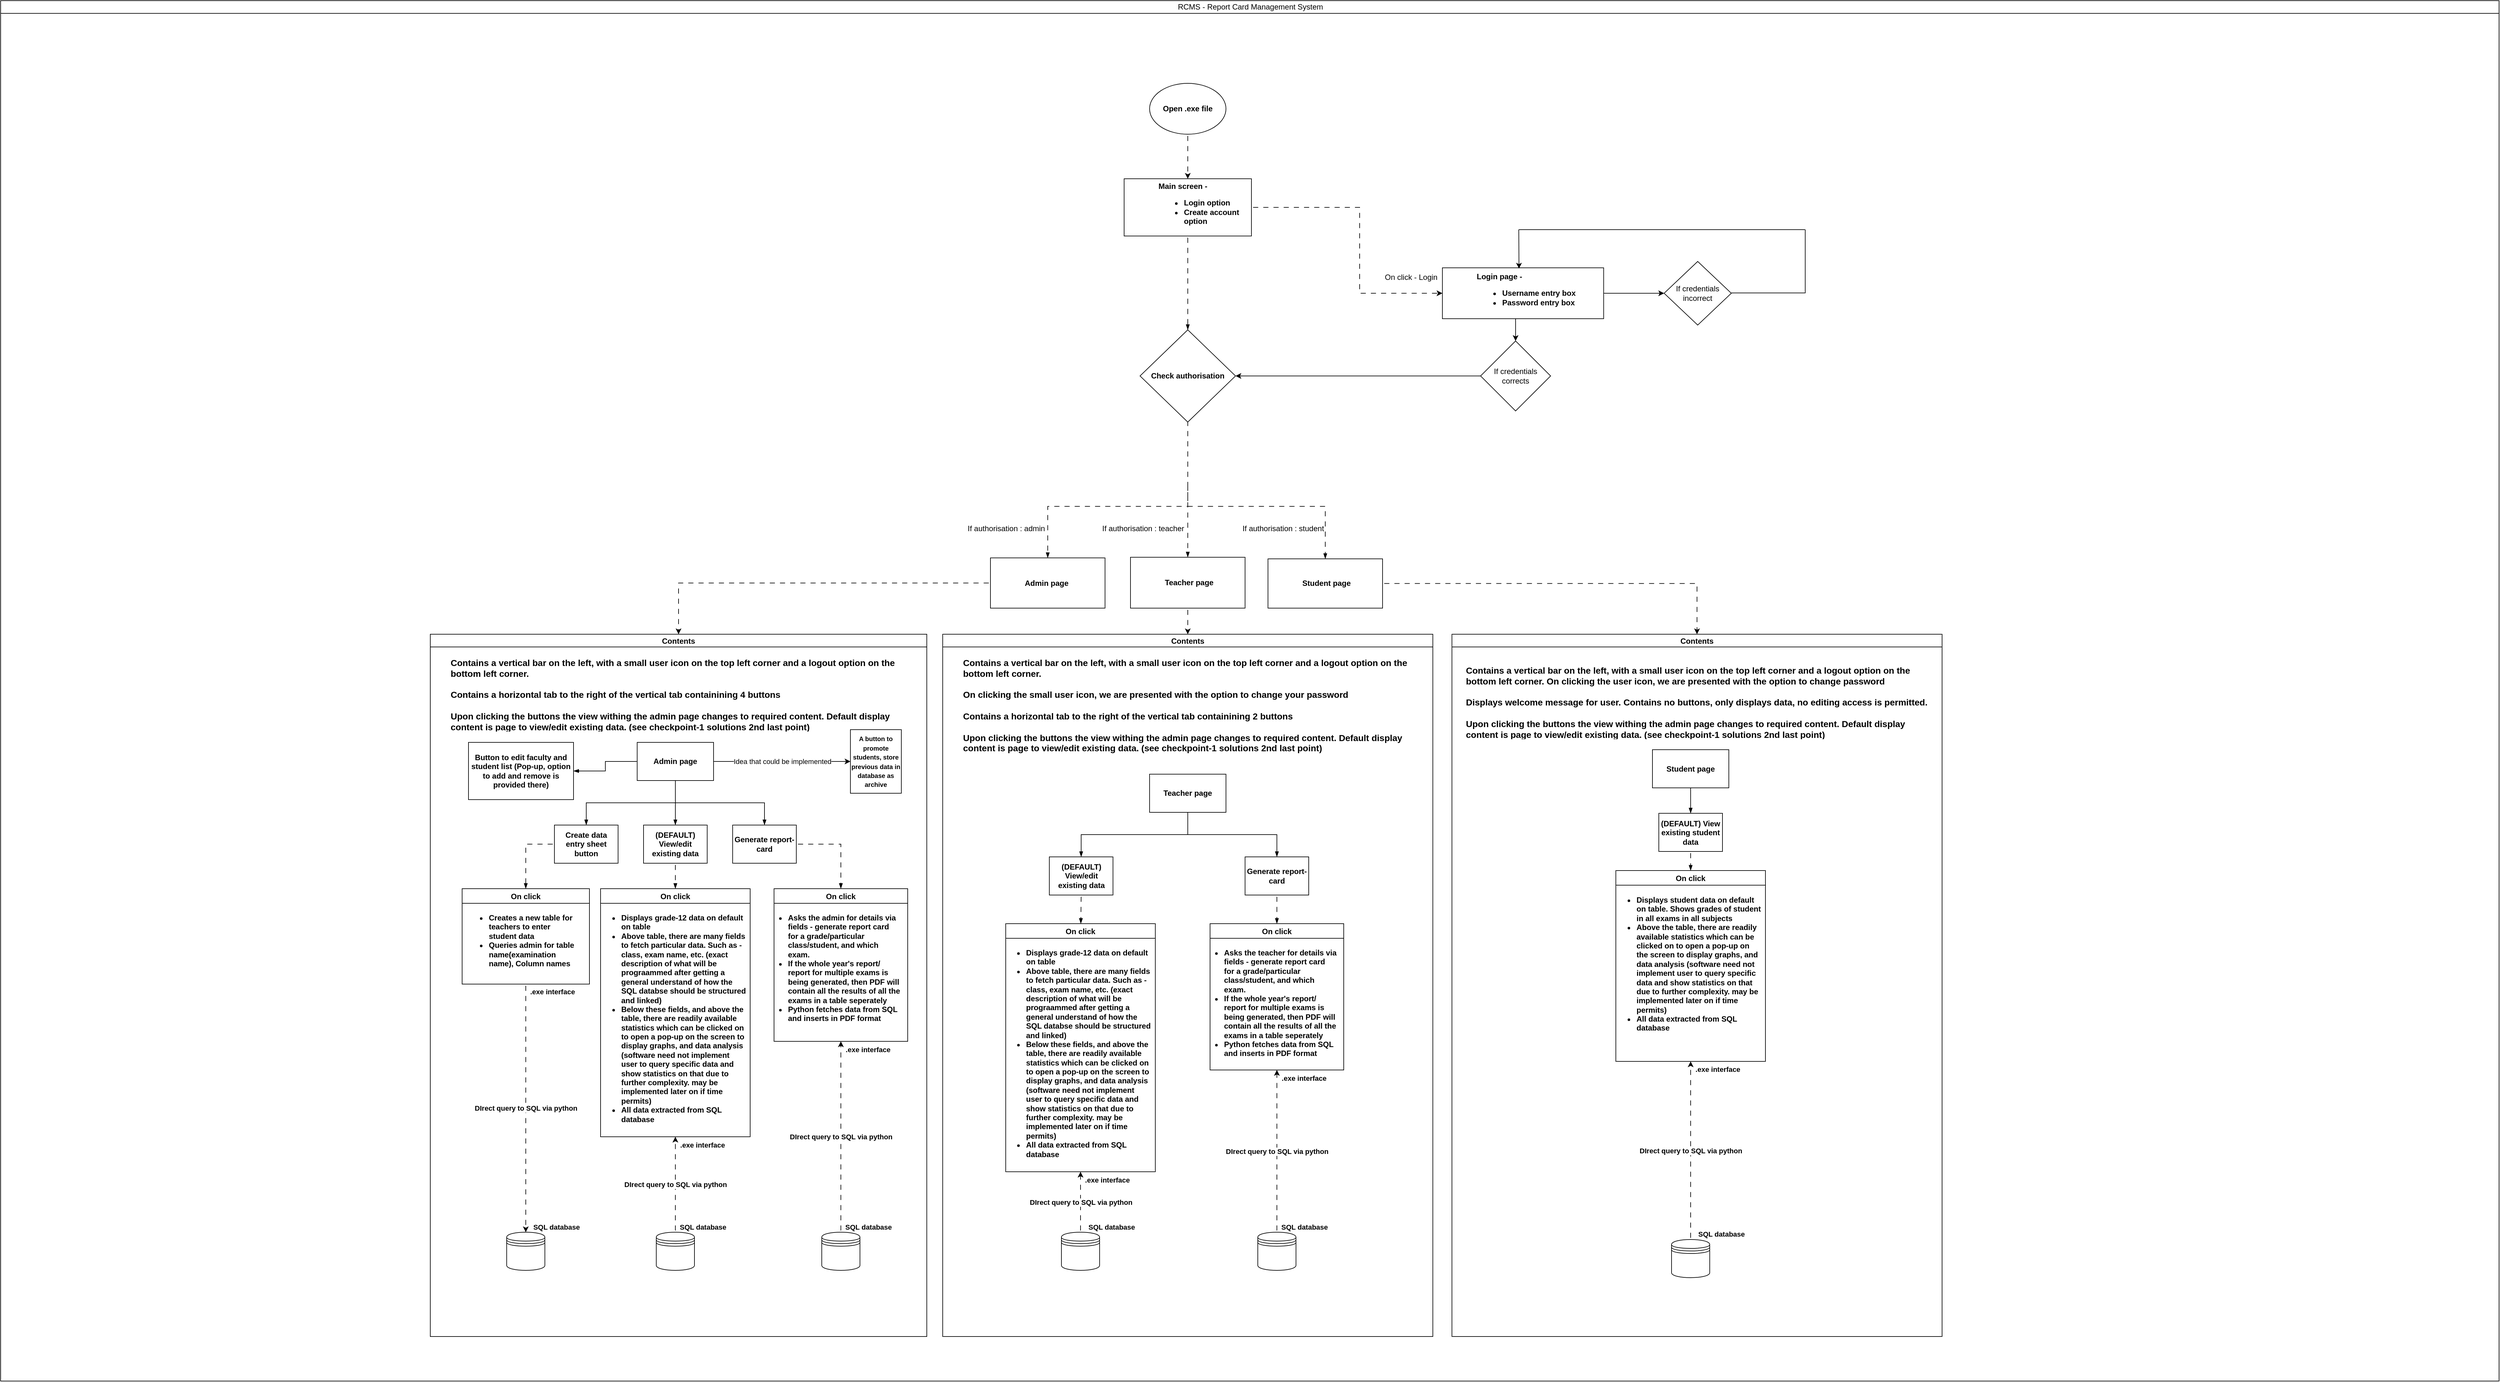<mxfile version="24.6.4" type="google">
  <diagram id="prtHgNgQTEPvFCAcTncT" name="Page-1">
    <mxGraphModel grid="1" page="1" gridSize="10" guides="1" tooltips="1" connect="1" arrows="1" fold="1" pageScale="1" pageWidth="827" pageHeight="1169" math="0" shadow="0">
      <root>
        <mxCell id="0" />
        <mxCell id="1" parent="0" />
        <mxCell id="dNxyNK7c78bLwvsdeMH5-11" value="RCMS - Report Card Management System" style="swimlane;html=1;startSize=20;horizontal=1;containerType=tree;glass=0;labelPosition=center;verticalLabelPosition=middle;align=center;verticalAlign=middle;fontStyle=0" vertex="1" parent="1">
          <mxGeometry x="-610" y="200" width="3925" height="2170" as="geometry" />
        </mxCell>
        <UserObject label="Main screen -&lt;div&gt;&lt;ul&gt;&lt;li&gt;Login option&lt;/li&gt;&lt;li&gt;Create account option&lt;/li&gt;&lt;/ul&gt;&lt;/div&gt;" name="Tessa Miller" position="CFO" location="Office 1" email="me@example.com" placeholders="1" link="https://www.draw.io" id="dNxyNK7c78bLwvsdeMH5-12">
          <mxCell style="label;image=https://cdn3.iconfinder.com/data/icons/user-avatars-1/512/users-3-128.png;whiteSpace=wrap;html=1;rounded=0;glass=0;treeMoving=1;treeFolding=1;" vertex="1" parent="dNxyNK7c78bLwvsdeMH5-11">
            <mxGeometry x="1765" y="280" width="200" height="90" as="geometry" />
          </mxCell>
        </UserObject>
        <mxCell id="LK-3olkhjE-_BAWvpnTp-87" style="edgeStyle=orthogonalEdgeStyle;rounded=0;orthogonalLoop=1;jettySize=auto;html=1;exitX=0;exitY=0.5;exitDx=0;exitDy=0;entryX=0.5;entryY=0;entryDx=0;entryDy=0;flowAnimation=1;" edge="1" parent="dNxyNK7c78bLwvsdeMH5-11" source="dNxyNK7c78bLwvsdeMH5-14" target="LK-3olkhjE-_BAWvpnTp-79">
          <mxGeometry relative="1" as="geometry" />
        </mxCell>
        <UserObject label="Admin page" name="Edward Morrison" position="Brand Manager" location="Office 2" email="me@example.com" placeholders="1" link="https://www.draw.io" id="dNxyNK7c78bLwvsdeMH5-14">
          <mxCell style="label;image=https://cdn3.iconfinder.com/data/icons/user-avatars-1/512/users-10-3-128.png;whiteSpace=wrap;html=1;rounded=0;glass=0;treeFolding=1;treeMoving=1;" vertex="1" parent="dNxyNK7c78bLwvsdeMH5-11">
            <mxGeometry x="1555" y="876" width="180" height="79" as="geometry" />
          </mxCell>
        </UserObject>
        <mxCell id="ifSm3c1guZ6E2kyASek3-42" style="edgeStyle=orthogonalEdgeStyle;rounded=0;orthogonalLoop=1;jettySize=auto;html=1;exitX=0.5;exitY=1;exitDx=0;exitDy=0;entryX=0.5;entryY=0;entryDx=0;entryDy=0;flowAnimation=1;" edge="1" parent="dNxyNK7c78bLwvsdeMH5-11" source="dNxyNK7c78bLwvsdeMH5-16" target="ifSm3c1guZ6E2kyASek3-1">
          <mxGeometry relative="1" as="geometry" />
        </mxCell>
        <UserObject label="Teacher page" name="Evan Valet" position="HR Director" location="Office 4" email="me@example.com" placeholders="1" link="https://www.draw.io" id="dNxyNK7c78bLwvsdeMH5-16">
          <mxCell style="label;image=https://cdn3.iconfinder.com/data/icons/user-avatars-1/512/users-9-2-128.png;whiteSpace=wrap;html=1;rounded=0;glass=0;treeFolding=1;treeMoving=1;" vertex="1" parent="dNxyNK7c78bLwvsdeMH5-11">
            <mxGeometry x="1775" y="875" width="180" height="80" as="geometry" />
          </mxCell>
        </UserObject>
        <mxCell id="LK-3olkhjE-_BAWvpnTp-12" value="" style="edgeStyle=orthogonalEdgeStyle;rounded=0;orthogonalLoop=1;jettySize=auto;html=1;flowAnimation=1;" edge="1" parent="dNxyNK7c78bLwvsdeMH5-11" source="dNxyNK7c78bLwvsdeMH5-12" target="LK-3olkhjE-_BAWvpnTp-13">
          <mxGeometry relative="1" as="geometry">
            <Array as="points">
              <mxPoint x="2135" y="325" />
              <mxPoint x="2135" y="460" />
            </Array>
          </mxGeometry>
        </mxCell>
        <mxCell id="LK-3olkhjE-_BAWvpnTp-31" style="edgeStyle=orthogonalEdgeStyle;rounded=0;orthogonalLoop=1;jettySize=auto;html=1;flowAnimation=1;" edge="1" parent="dNxyNK7c78bLwvsdeMH5-11" source="LK-3olkhjE-_BAWvpnTp-28" target="dNxyNK7c78bLwvsdeMH5-12">
          <mxGeometry relative="1" as="geometry" />
        </mxCell>
        <mxCell id="LK-3olkhjE-_BAWvpnTp-28" value="Open .exe file" style="ellipse;whiteSpace=wrap;html=1;fontStyle=1" vertex="1" parent="dNxyNK7c78bLwvsdeMH5-11">
          <mxGeometry x="1805" y="130" width="120" height="80" as="geometry" />
        </mxCell>
        <mxCell id="LK-3olkhjE-_BAWvpnTp-36" value="On click - Login" style="text;strokeColor=none;align=center;fillColor=none;html=1;verticalAlign=middle;whiteSpace=wrap;rounded=0;" vertex="1" parent="dNxyNK7c78bLwvsdeMH5-11">
          <mxGeometry x="2171" y="420" width="90" height="30" as="geometry" />
        </mxCell>
        <mxCell id="LK-3olkhjE-_BAWvpnTp-51" value="" style="group" vertex="1" connectable="0" parent="dNxyNK7c78bLwvsdeMH5-11">
          <mxGeometry x="1515" y="795" width="240" height="50" as="geometry" />
        </mxCell>
        <mxCell id="dNxyNK7c78bLwvsdeMH5-13" value="" style="endArrow=blockThin;endFill=1;fontSize=11;edgeStyle=elbowEdgeStyle;elbow=vertical;rounded=0;flowAnimation=1;" edge="1" parent="LK-3olkhjE-_BAWvpnTp-51" source="dNxyNK7c78bLwvsdeMH5-12" target="dNxyNK7c78bLwvsdeMH5-14">
          <mxGeometry relative="1" as="geometry">
            <Array as="points">
              <mxPoint x="240" />
            </Array>
          </mxGeometry>
        </mxCell>
        <mxCell id="LK-3olkhjE-_BAWvpnTp-38" value="If authorisation : admin" style="text;strokeColor=none;align=center;fillColor=none;html=1;verticalAlign=middle;whiteSpace=wrap;rounded=0;" vertex="1" parent="LK-3olkhjE-_BAWvpnTp-51">
          <mxGeometry y="20" width="130" height="30" as="geometry" />
        </mxCell>
        <mxCell id="LK-3olkhjE-_BAWvpnTp-52" value="" style="group" vertex="1" connectable="0" parent="dNxyNK7c78bLwvsdeMH5-11">
          <mxGeometry x="1725" y="815" width="140" height="30" as="geometry" />
        </mxCell>
        <mxCell id="dNxyNK7c78bLwvsdeMH5-15" value="" style="endArrow=blockThin;endFill=1;fontSize=11;edgeStyle=elbowEdgeStyle;elbow=vertical;rounded=0;flowAnimation=1;" edge="1" parent="LK-3olkhjE-_BAWvpnTp-52" source="dNxyNK7c78bLwvsdeMH5-12" target="dNxyNK7c78bLwvsdeMH5-16">
          <mxGeometry relative="1" as="geometry" />
        </mxCell>
        <mxCell id="LK-3olkhjE-_BAWvpnTp-39" value="If authorisation : teacher" style="text;strokeColor=none;align=center;fillColor=none;html=1;verticalAlign=middle;whiteSpace=wrap;rounded=0;" vertex="1" parent="LK-3olkhjE-_BAWvpnTp-52">
          <mxGeometry width="140" height="30" as="geometry" />
        </mxCell>
        <mxCell id="LK-3olkhjE-_BAWvpnTp-53" value="" style="group" vertex="1" connectable="0" parent="dNxyNK7c78bLwvsdeMH5-11">
          <mxGeometry x="1945" y="795" width="140" height="50" as="geometry" />
        </mxCell>
        <mxCell id="LK-3olkhjE-_BAWvpnTp-40" value="If authorisation : student" style="text;strokeColor=none;align=center;fillColor=none;html=1;verticalAlign=middle;whiteSpace=wrap;rounded=0;" vertex="1" parent="LK-3olkhjE-_BAWvpnTp-53">
          <mxGeometry y="20" width="140" height="30" as="geometry" />
        </mxCell>
        <mxCell id="LK-3olkhjE-_BAWvpnTp-79" value="Contents" style="swimlane;startSize=20;horizontal=1;containerType=tree;newEdgeStyle={&quot;edgeStyle&quot;:&quot;elbowEdgeStyle&quot;,&quot;startArrow&quot;:&quot;none&quot;,&quot;endArrow&quot;:&quot;none&quot;};fontStyle=1" vertex="1" parent="dNxyNK7c78bLwvsdeMH5-11">
          <mxGeometry x="675" y="996" width="780" height="1104" as="geometry">
            <mxRectangle x="1210" y="540" width="90" height="30" as="alternateBounds" />
          </mxGeometry>
        </mxCell>
        <mxCell id="LK-3olkhjE-_BAWvpnTp-80" value="" style="edgeStyle=elbowEdgeStyle;elbow=vertical;sourcePerimeterSpacing=0;targetPerimeterSpacing=0;startArrow=none;endArrow=blockThin;rounded=0;curved=0;endFill=1;" edge="1" parent="LK-3olkhjE-_BAWvpnTp-79" source="LK-3olkhjE-_BAWvpnTp-82" target="LK-3olkhjE-_BAWvpnTp-83">
          <mxGeometry relative="1" as="geometry" />
        </mxCell>
        <mxCell id="LK-3olkhjE-_BAWvpnTp-81" value="" style="edgeStyle=elbowEdgeStyle;elbow=vertical;sourcePerimeterSpacing=0;targetPerimeterSpacing=0;startArrow=none;endArrow=blockThin;rounded=0;curved=0;endFill=1;" edge="1" parent="LK-3olkhjE-_BAWvpnTp-79" source="LK-3olkhjE-_BAWvpnTp-82" target="LK-3olkhjE-_BAWvpnTp-84">
          <mxGeometry relative="1" as="geometry" />
        </mxCell>
        <mxCell id="6CY06TaJOLT5Ic3iqMJ1-6" style="edgeStyle=elbowEdgeStyle;rounded=0;orthogonalLoop=1;jettySize=auto;html=1;startArrow=none;endArrow=blockThin;exitX=0;exitY=0.5;exitDx=0;exitDy=0;entryX=1;entryY=0.5;entryDx=0;entryDy=0;endFill=1;" edge="1" parent="LK-3olkhjE-_BAWvpnTp-79" source="LK-3olkhjE-_BAWvpnTp-82" target="6CY06TaJOLT5Ic3iqMJ1-5">
          <mxGeometry relative="1" as="geometry" />
        </mxCell>
        <UserObject label="Admin page" treeRoot="1" id="LK-3olkhjE-_BAWvpnTp-82">
          <mxCell style="whiteSpace=wrap;html=1;align=center;treeFolding=1;treeMoving=1;newEdgeStyle={&quot;edgeStyle&quot;:&quot;elbowEdgeStyle&quot;,&quot;startArrow&quot;:&quot;none&quot;,&quot;endArrow&quot;:&quot;none&quot;};fontStyle=1" vertex="1" parent="LK-3olkhjE-_BAWvpnTp-79">
            <mxGeometry x="325" y="170" width="120" height="60" as="geometry" />
          </mxCell>
        </UserObject>
        <mxCell id="LK-3olkhjE-_BAWvpnTp-100" style="edgeStyle=elbowEdgeStyle;rounded=0;orthogonalLoop=1;jettySize=auto;html=1;startArrow=none;endArrow=blockThin;exitX=0;exitY=0.5;exitDx=0;exitDy=0;endFill=1;entryX=0.5;entryY=0;entryDx=0;entryDy=0;flowAnimation=1;" edge="1" parent="LK-3olkhjE-_BAWvpnTp-79" source="LK-3olkhjE-_BAWvpnTp-83" target="LK-3olkhjE-_BAWvpnTp-99">
          <mxGeometry relative="1" as="geometry">
            <Array as="points">
              <mxPoint x="150" y="380" />
            </Array>
          </mxGeometry>
        </mxCell>
        <mxCell id="LK-3olkhjE-_BAWvpnTp-83" value="Create data entry sheet button" style="whiteSpace=wrap;html=1;align=center;verticalAlign=middle;treeFolding=1;treeMoving=1;newEdgeStyle={&quot;edgeStyle&quot;:&quot;elbowEdgeStyle&quot;,&quot;startArrow&quot;:&quot;none&quot;,&quot;endArrow&quot;:&quot;none&quot;};fontStyle=1" vertex="1" parent="LK-3olkhjE-_BAWvpnTp-79">
          <mxGeometry x="195" y="300" width="100" height="60" as="geometry" />
        </mxCell>
        <mxCell id="LK-3olkhjE-_BAWvpnTp-141" style="edgeStyle=elbowEdgeStyle;rounded=0;orthogonalLoop=1;jettySize=auto;html=1;startArrow=none;endArrow=blockThin;exitX=0.5;exitY=1;exitDx=0;exitDy=0;endFill=1;entryX=0.5;entryY=0;entryDx=0;entryDy=0;flowAnimation=1;" edge="1" parent="LK-3olkhjE-_BAWvpnTp-79" source="LK-3olkhjE-_BAWvpnTp-84" target="LK-3olkhjE-_BAWvpnTp-117">
          <mxGeometry relative="1" as="geometry">
            <mxPoint x="370" y="420" as="targetPoint" />
          </mxGeometry>
        </mxCell>
        <mxCell id="LK-3olkhjE-_BAWvpnTp-84" value="(DEFAULT) View/edit existing data" style="whiteSpace=wrap;html=1;align=center;verticalAlign=middle;treeFolding=1;treeMoving=1;newEdgeStyle={&quot;edgeStyle&quot;:&quot;elbowEdgeStyle&quot;,&quot;startArrow&quot;:&quot;none&quot;,&quot;endArrow&quot;:&quot;none&quot;};fontStyle=1" vertex="1" parent="LK-3olkhjE-_BAWvpnTp-79">
          <mxGeometry x="335" y="300" width="100" height="60" as="geometry" />
        </mxCell>
        <mxCell id="LK-3olkhjE-_BAWvpnTp-88" value="&lt;b style=&quot;font-size: 14px;&quot;&gt;&lt;font style=&quot;font-size: 14px;&quot;&gt;Contains a vertical bar on the left, with a small user icon on the top left corner and a logout option on the bottom left corner.&amp;nbsp;&lt;/font&gt;&lt;/b&gt;&lt;div style=&quot;font-size: 14px;&quot;&gt;&lt;b&gt;&lt;font style=&quot;font-size: 14px;&quot;&gt;&lt;br&gt;&lt;/font&gt;&lt;/b&gt;&lt;/div&gt;&lt;div style=&quot;font-size: 14px;&quot;&gt;&lt;b&gt;&lt;font style=&quot;font-size: 14px;&quot;&gt;Contains a horizontal tab to the right of the vertical tab containining 4 buttons&lt;/font&gt;&lt;/b&gt;&lt;/div&gt;&lt;div style=&quot;font-size: 14px;&quot;&gt;&lt;b&gt;&lt;font style=&quot;font-size: 14px;&quot;&gt;&lt;br&gt;&lt;/font&gt;&lt;/b&gt;&lt;/div&gt;&lt;div style=&quot;font-size: 14px;&quot;&gt;&lt;b style=&quot;&quot;&gt;&lt;font style=&quot;font-size: 14px;&quot;&gt;Upon clicking the buttons the view withing the admin page changes to required content. Default display content is page to view/edit existing data. (see checkpoint-1 solutions 2nd last point)&lt;/font&gt;&lt;/b&gt;&lt;/div&gt;" style="text;html=1;whiteSpace=wrap;overflow=hidden;rounded=0;" vertex="1" parent="LK-3olkhjE-_BAWvpnTp-79">
          <mxGeometry x="30" y="30" width="730" height="120" as="geometry" />
        </mxCell>
        <mxCell id="aZOwVDqmpjV2yp-XFxYM-1" style="edgeStyle=elbowEdgeStyle;rounded=0;orthogonalLoop=1;jettySize=auto;html=1;startArrow=none;endArrow=blockThin;exitX=1;exitY=0.5;exitDx=0;exitDy=0;entryX=0.5;entryY=0;entryDx=0;entryDy=0;endFill=1;flowAnimation=1;" edge="1" parent="LK-3olkhjE-_BAWvpnTp-79" source="LK-3olkhjE-_BAWvpnTp-91" target="LK-3olkhjE-_BAWvpnTp-125">
          <mxGeometry relative="1" as="geometry">
            <Array as="points">
              <mxPoint x="645" y="370" />
            </Array>
          </mxGeometry>
        </mxCell>
        <mxCell id="LK-3olkhjE-_BAWvpnTp-91" value="Generate report-card" style="whiteSpace=wrap;html=1;align=center;verticalAlign=middle;treeFolding=1;treeMoving=1;newEdgeStyle={&quot;edgeStyle&quot;:&quot;elbowEdgeStyle&quot;,&quot;startArrow&quot;:&quot;none&quot;,&quot;endArrow&quot;:&quot;none&quot;};fontStyle=1" vertex="1" parent="LK-3olkhjE-_BAWvpnTp-79">
          <mxGeometry x="475" y="300" width="100" height="60" as="geometry" />
        </mxCell>
        <mxCell id="LK-3olkhjE-_BAWvpnTp-93" style="edgeStyle=elbowEdgeStyle;rounded=0;orthogonalLoop=1;jettySize=auto;html=1;startArrow=none;endArrow=none;exitX=0.5;exitY=1;exitDx=0;exitDy=0;" edge="1" parent="LK-3olkhjE-_BAWvpnTp-79" source="LK-3olkhjE-_BAWvpnTp-82" target="LK-3olkhjE-_BAWvpnTp-82">
          <mxGeometry relative="1" as="geometry" />
        </mxCell>
        <mxCell id="LK-3olkhjE-_BAWvpnTp-96" value="" style="edgeStyle=elbowEdgeStyle;elbow=vertical;sourcePerimeterSpacing=0;targetPerimeterSpacing=0;startArrow=none;endArrow=blockThin;rounded=0;curved=0;exitX=0.5;exitY=1;exitDx=0;exitDy=0;entryX=0.5;entryY=0;entryDx=0;entryDy=0;endFill=1;" edge="1" parent="LK-3olkhjE-_BAWvpnTp-79" source="LK-3olkhjE-_BAWvpnTp-82" target="LK-3olkhjE-_BAWvpnTp-91">
          <mxGeometry relative="1" as="geometry">
            <mxPoint x="635" y="230" as="sourcePoint" />
            <mxPoint x="495" y="300" as="targetPoint" />
          </mxGeometry>
        </mxCell>
        <mxCell id="LK-3olkhjE-_BAWvpnTp-99" value="On click" style="swimlane;" vertex="1" parent="LK-3olkhjE-_BAWvpnTp-79">
          <mxGeometry x="50" y="400" width="200" height="150" as="geometry">
            <mxRectangle x="105" y="400" width="80" height="30" as="alternateBounds" />
          </mxGeometry>
        </mxCell>
        <mxCell id="LK-3olkhjE-_BAWvpnTp-102" value="&lt;div&gt;&lt;ul&gt;&lt;li&gt;&lt;b&gt;Creates a new table for teachers to enter student data&lt;/b&gt;&lt;/li&gt;&lt;li&gt;&lt;b&gt;Queries admin for table name(examination name), Column names&lt;/b&gt;&lt;/li&gt;&lt;/ul&gt;&lt;/div&gt;" style="text;html=1;whiteSpace=wrap;overflow=hidden;rounded=0;" vertex="1" parent="LK-3olkhjE-_BAWvpnTp-99">
          <mxGeometry y="20" width="180" height="120" as="geometry" />
        </mxCell>
        <mxCell id="LK-3olkhjE-_BAWvpnTp-103" value="" style="endArrow=classic;html=1;rounded=0;exitX=0.5;exitY=1;exitDx=0;exitDy=0;entryX=0.5;entryY=0;entryDx=0;entryDy=0;flowAnimation=1;" edge="1" parent="LK-3olkhjE-_BAWvpnTp-79" source="LK-3olkhjE-_BAWvpnTp-99" target="LK-3olkhjE-_BAWvpnTp-107">
          <mxGeometry relative="1" as="geometry">
            <mxPoint x="135" y="620" as="sourcePoint" />
            <mxPoint x="150" y="640" as="targetPoint" />
          </mxGeometry>
        </mxCell>
        <mxCell id="LK-3olkhjE-_BAWvpnTp-104" value="DIrect query to SQL via python" style="edgeLabel;resizable=0;html=1;;align=center;verticalAlign=middle;fontStyle=1" connectable="0" vertex="1" parent="LK-3olkhjE-_BAWvpnTp-103">
          <mxGeometry relative="1" as="geometry" />
        </mxCell>
        <mxCell id="LK-3olkhjE-_BAWvpnTp-105" value=".exe interface" style="edgeLabel;resizable=0;html=1;;align=left;verticalAlign=bottom;fontStyle=1" connectable="0" vertex="1" parent="LK-3olkhjE-_BAWvpnTp-103">
          <mxGeometry x="-1" relative="1" as="geometry">
            <mxPoint x="5" y="20" as="offset" />
          </mxGeometry>
        </mxCell>
        <mxCell id="LK-3olkhjE-_BAWvpnTp-106" value="SQL database" style="edgeLabel;resizable=0;html=1;;align=right;verticalAlign=bottom;fontStyle=1" connectable="0" vertex="1" parent="LK-3olkhjE-_BAWvpnTp-103">
          <mxGeometry x="1" relative="1" as="geometry">
            <mxPoint x="85" as="offset" />
          </mxGeometry>
        </mxCell>
        <mxCell id="LK-3olkhjE-_BAWvpnTp-107" value="" style="shape=datastore;whiteSpace=wrap;html=1;" vertex="1" parent="LK-3olkhjE-_BAWvpnTp-79">
          <mxGeometry x="120" y="940" width="60" height="60" as="geometry" />
        </mxCell>
        <mxCell id="LK-3olkhjE-_BAWvpnTp-117" value="On click" style="swimlane;" vertex="1" parent="LK-3olkhjE-_BAWvpnTp-79">
          <mxGeometry x="267.5" y="400" width="235" height="390" as="geometry">
            <mxRectangle x="105" y="400" width="80" height="30" as="alternateBounds" />
          </mxGeometry>
        </mxCell>
        <mxCell id="LK-3olkhjE-_BAWvpnTp-118" value="&lt;ul&gt;&lt;li&gt;Displays grade-12 data on default on table&lt;/li&gt;&lt;li&gt;Above table, there are many fields to fetch particular data. Such as - class, exam name, etc. (exact description of what will be prograammed after getting a general understand of how the SQL databse should be structured and linked)&lt;/li&gt;&lt;li&gt;Below these fields, and above the table, there are readily available statistics which can be clicked on to open a pop-up on the screen to display graphs, and data analysis&amp;nbsp;&lt;br&gt;(software need not implement user to query specific data and show statistics on that due to further complexity. may be implemented later on if time permits)&lt;/li&gt;&lt;li&gt;All data extracted from SQL database&lt;/li&gt;&lt;/ul&gt;" style="text;html=1;whiteSpace=wrap;overflow=hidden;rounded=0;fontStyle=1" vertex="1" parent="LK-3olkhjE-_BAWvpnTp-117">
          <mxGeometry x="-10" y="20" width="240" height="360" as="geometry" />
        </mxCell>
        <mxCell id="LK-3olkhjE-_BAWvpnTp-125" value="On click" style="swimlane;" vertex="1" parent="LK-3olkhjE-_BAWvpnTp-79">
          <mxGeometry x="540" y="400" width="210" height="240" as="geometry">
            <mxRectangle x="105" y="400" width="80" height="30" as="alternateBounds" />
          </mxGeometry>
        </mxCell>
        <mxCell id="LK-3olkhjE-_BAWvpnTp-126" value="&lt;ul&gt;&lt;li&gt;&lt;b&gt;Asks the admin for details via fields - generate report card for a grade/particular class/student, and which exam.&amp;nbsp;&lt;/b&gt;&lt;/li&gt;&lt;li&gt;&lt;b&gt;If the whole year&#39;s report/ report for multiple exams is being generated, then PDF will contain all the results of all the exams in a table seperately&lt;/b&gt;&lt;/li&gt;&lt;li&gt;&lt;b&gt;Python fetches data from SQL and inserts in PDF format&lt;/b&gt;&lt;/li&gt;&lt;/ul&gt;" style="text;html=1;whiteSpace=wrap;overflow=hidden;rounded=0;" vertex="1" parent="LK-3olkhjE-_BAWvpnTp-125">
          <mxGeometry x="-20" y="20" width="220" height="250" as="geometry" />
        </mxCell>
        <mxCell id="LK-3olkhjE-_BAWvpnTp-119" value="" style="endArrow=classic;html=1;rounded=0;entryX=0.5;entryY=1;entryDx=0;entryDy=0;flowAnimation=1;" edge="1" parent="LK-3olkhjE-_BAWvpnTp-79" source="LK-3olkhjE-_BAWvpnTp-123" target="LK-3olkhjE-_BAWvpnTp-117">
          <mxGeometry relative="1" as="geometry">
            <mxPoint x="395" y="1010" as="sourcePoint" />
            <mxPoint x="440" y="850" as="targetPoint" />
          </mxGeometry>
        </mxCell>
        <mxCell id="LK-3olkhjE-_BAWvpnTp-120" value="DIrect query to SQL via python" style="edgeLabel;resizable=0;html=1;;align=center;verticalAlign=middle;fontStyle=1" connectable="0" vertex="1" parent="LK-3olkhjE-_BAWvpnTp-119">
          <mxGeometry relative="1" as="geometry" />
        </mxCell>
        <mxCell id="LK-3olkhjE-_BAWvpnTp-121" value="SQL database" style="edgeLabel;resizable=0;html=1;;align=left;verticalAlign=bottom;fontStyle=1" connectable="0" vertex="1" parent="LK-3olkhjE-_BAWvpnTp-119">
          <mxGeometry x="-1" relative="1" as="geometry">
            <mxPoint x="5" as="offset" />
          </mxGeometry>
        </mxCell>
        <mxCell id="LK-3olkhjE-_BAWvpnTp-122" value=".exe interface" style="edgeLabel;resizable=0;html=1;;align=right;verticalAlign=bottom;fontStyle=1" connectable="0" vertex="1" parent="LK-3olkhjE-_BAWvpnTp-119">
          <mxGeometry x="1" relative="1" as="geometry">
            <mxPoint x="78" y="21" as="offset" />
          </mxGeometry>
        </mxCell>
        <mxCell id="LK-3olkhjE-_BAWvpnTp-123" value="" style="shape=datastore;whiteSpace=wrap;html=1;" vertex="1" parent="LK-3olkhjE-_BAWvpnTp-79">
          <mxGeometry x="355" y="940" width="60" height="60" as="geometry" />
        </mxCell>
        <mxCell id="LK-3olkhjE-_BAWvpnTp-142" value="" style="endArrow=classic;html=1;rounded=0;entryX=0.5;entryY=1;entryDx=0;entryDy=0;flowAnimation=1;" edge="1" parent="LK-3olkhjE-_BAWvpnTp-79" source="LK-3olkhjE-_BAWvpnTp-146" target="LK-3olkhjE-_BAWvpnTp-125">
          <mxGeometry relative="1" as="geometry">
            <mxPoint x="650" y="940" as="sourcePoint" />
            <mxPoint x="650" y="720" as="targetPoint" />
          </mxGeometry>
        </mxCell>
        <mxCell id="LK-3olkhjE-_BAWvpnTp-143" value="DIrect query to SQL via python" style="edgeLabel;resizable=0;html=1;;align=center;verticalAlign=middle;fontStyle=1" connectable="0" vertex="1" parent="LK-3olkhjE-_BAWvpnTp-142">
          <mxGeometry relative="1" as="geometry" />
        </mxCell>
        <mxCell id="LK-3olkhjE-_BAWvpnTp-144" value="SQL database" style="edgeLabel;resizable=0;html=1;;align=left;verticalAlign=bottom;fontStyle=1" connectable="0" vertex="1" parent="LK-3olkhjE-_BAWvpnTp-142">
          <mxGeometry x="-1" relative="1" as="geometry">
            <mxPoint x="5" as="offset" />
          </mxGeometry>
        </mxCell>
        <mxCell id="LK-3olkhjE-_BAWvpnTp-145" value=".exe interface" style="edgeLabel;resizable=0;html=1;;align=right;verticalAlign=bottom;fontStyle=1" connectable="0" vertex="1" parent="LK-3olkhjE-_BAWvpnTp-142">
          <mxGeometry x="1" relative="1" as="geometry">
            <mxPoint x="78" y="21" as="offset" />
          </mxGeometry>
        </mxCell>
        <mxCell id="LK-3olkhjE-_BAWvpnTp-146" value="" style="shape=datastore;whiteSpace=wrap;html=1;" vertex="1" parent="LK-3olkhjE-_BAWvpnTp-79">
          <mxGeometry x="615" y="940" width="60" height="60" as="geometry" />
        </mxCell>
        <mxCell id="ifSm3c1guZ6E2kyASek3-36" value="" style="endArrow=classic;html=1;rounded=0;exitX=1;exitY=0.5;exitDx=0;exitDy=0;entryX=0;entryY=0.5;entryDx=0;entryDy=0;" edge="1" parent="LK-3olkhjE-_BAWvpnTp-79" source="LK-3olkhjE-_BAWvpnTp-82" target="ifSm3c1guZ6E2kyASek3-39">
          <mxGeometry relative="1" as="geometry">
            <mxPoint x="445" y="199.5" as="sourcePoint" />
            <mxPoint x="660" y="200" as="targetPoint" />
          </mxGeometry>
        </mxCell>
        <mxCell id="ifSm3c1guZ6E2kyASek3-37" value="Idea that could be implemented" style="edgeLabel;resizable=0;html=1;;align=center;verticalAlign=middle;" connectable="0" vertex="1" parent="ifSm3c1guZ6E2kyASek3-36">
          <mxGeometry relative="1" as="geometry" />
        </mxCell>
        <mxCell id="ifSm3c1guZ6E2kyASek3-39" value="&lt;b&gt;&lt;font style=&quot;font-size: 10px;&quot;&gt;A button to promote students, store previous data in database as archive&lt;/font&gt;&lt;/b&gt;" style="rounded=0;whiteSpace=wrap;html=1;" vertex="1" parent="LK-3olkhjE-_BAWvpnTp-79">
          <mxGeometry x="660" y="150" width="80" height="100" as="geometry" />
        </mxCell>
        <mxCell id="6CY06TaJOLT5Ic3iqMJ1-5" value="&lt;b&gt;Button to edit faculty and student list (Pop-up, option to add and remove is provided there)&lt;/b&gt;" style="rounded=0;whiteSpace=wrap;html=1;" vertex="1" parent="LK-3olkhjE-_BAWvpnTp-79">
          <mxGeometry x="60" y="170" width="165" height="90" as="geometry" />
        </mxCell>
        <mxCell id="aZOwVDqmpjV2yp-XFxYM-19" value="" style="endArrow=blockThin;endFill=1;fontSize=11;edgeStyle=elbowEdgeStyle;elbow=vertical;rounded=0;curved=0;jumpStyle=none;flowAnimation=1;" edge="1" parent="dNxyNK7c78bLwvsdeMH5-11" source="dNxyNK7c78bLwvsdeMH5-12" target="aZOwVDqmpjV2yp-XFxYM-18">
          <mxGeometry relative="1" as="geometry">
            <Array as="points" />
            <mxPoint x="2825" y="1140" as="sourcePoint" />
            <mxPoint x="3060" y="1540" as="targetPoint" />
          </mxGeometry>
        </mxCell>
        <mxCell id="dNxyNK7c78bLwvsdeMH5-17" value="" style="endArrow=blockThin;endFill=1;fontSize=11;edgeStyle=elbowEdgeStyle;elbow=vertical;rounded=0;curved=0;jumpStyle=none;flowAnimation=1;entryX=0.5;entryY=0;entryDx=0;entryDy=0;" edge="1" parent="dNxyNK7c78bLwvsdeMH5-11" target="ifSm3c1guZ6E2kyASek3-222">
          <mxGeometry relative="1" as="geometry">
            <Array as="points">
              <mxPoint x="1995" y="795" />
            </Array>
            <mxPoint x="1865" y="760" as="sourcePoint" />
          </mxGeometry>
        </mxCell>
        <mxCell id="aZOwVDqmpjV2yp-XFxYM-18" value="&lt;b&gt;Check authorisation&lt;/b&gt;" style="rhombus;whiteSpace=wrap;html=1;" vertex="1" parent="dNxyNK7c78bLwvsdeMH5-11">
          <mxGeometry x="1790" y="517.5" width="150" height="145" as="geometry" />
        </mxCell>
        <mxCell id="aZOwVDqmpjV2yp-XFxYM-21" value="" style="group" connectable="0" vertex="1" parent="dNxyNK7c78bLwvsdeMH5-11">
          <mxGeometry x="2265" y="360" width="570" height="150" as="geometry" />
        </mxCell>
        <UserObject label="Login page -&lt;div&gt;&lt;ul&gt;&lt;li&gt;Username entry box&lt;/li&gt;&lt;li&gt;Password entry box&lt;/li&gt;&lt;/ul&gt;&lt;/div&gt;" name="Tessa Miller" position="CFO" location="Office 1" email="me@example.com" placeholders="1" link="https://www.draw.io" id="LK-3olkhjE-_BAWvpnTp-13">
          <mxCell style="label;image=https://cdn3.iconfinder.com/data/icons/user-avatars-1/512/users-3-128.png;whiteSpace=wrap;html=1;rounded=0;glass=0;treeMoving=1;treeFolding=1;" vertex="1" parent="aZOwVDqmpjV2yp-XFxYM-21">
            <mxGeometry y="60" width="253.333" height="80" as="geometry" />
          </mxCell>
        </UserObject>
        <mxCell id="aZOwVDqmpjV2yp-XFxYM-8" value="If credentials incorrect" style="rhombus;whiteSpace=wrap;html=1;" vertex="1" parent="aZOwVDqmpjV2yp-XFxYM-21">
          <mxGeometry x="348.333" y="50" width="105.556" height="100" as="geometry" />
        </mxCell>
        <mxCell id="aZOwVDqmpjV2yp-XFxYM-20" value="" style="group" connectable="0" vertex="1" parent="aZOwVDqmpjV2yp-XFxYM-21">
          <mxGeometry x="120" width="450" height="100" as="geometry" />
        </mxCell>
        <mxCell id="aZOwVDqmpjV2yp-XFxYM-11" value="" style="endArrow=none;html=1;rounded=0;" edge="1" parent="aZOwVDqmpjV2yp-XFxYM-20">
          <mxGeometry width="50" height="50" relative="1" as="geometry">
            <mxPoint as="sourcePoint" />
            <mxPoint x="450" as="targetPoint" />
          </mxGeometry>
        </mxCell>
        <mxCell id="aZOwVDqmpjV2yp-XFxYM-9" value="" style="endArrow=none;html=1;rounded=0;" edge="1" parent="aZOwVDqmpjV2yp-XFxYM-20">
          <mxGeometry width="50" height="50" relative="1" as="geometry">
            <mxPoint x="333.889" y="99.5" as="sourcePoint" />
            <mxPoint x="450" y="99.5" as="targetPoint" />
            <Array as="points">
              <mxPoint x="386.667" y="99.5" />
            </Array>
          </mxGeometry>
        </mxCell>
        <mxCell id="aZOwVDqmpjV2yp-XFxYM-10" value="" style="endArrow=none;html=1;rounded=0;" edge="1" parent="aZOwVDqmpjV2yp-XFxYM-20">
          <mxGeometry width="50" height="50" relative="1" as="geometry">
            <mxPoint x="450" y="100" as="sourcePoint" />
            <mxPoint x="450" y="30" as="targetPoint" />
            <Array as="points">
              <mxPoint x="450" />
            </Array>
          </mxGeometry>
        </mxCell>
        <mxCell id="aZOwVDqmpjV2yp-XFxYM-12" value="" style="endArrow=classic;html=1;rounded=0;entryX=0.475;entryY=0.015;entryDx=0;entryDy=0;entryPerimeter=0;" edge="1" parent="aZOwVDqmpjV2yp-XFxYM-20" target="LK-3olkhjE-_BAWvpnTp-13">
          <mxGeometry width="50" height="50" relative="1" as="geometry">
            <mxPoint as="sourcePoint" />
            <mxPoint y="50" as="targetPoint" />
            <Array as="points" />
          </mxGeometry>
        </mxCell>
        <mxCell id="aZOwVDqmpjV2yp-XFxYM-13" style="edgeStyle=orthogonalEdgeStyle;rounded=0;orthogonalLoop=1;jettySize=auto;html=1;exitX=1;exitY=0.5;exitDx=0;exitDy=0;entryX=0;entryY=0.5;entryDx=0;entryDy=0;" edge="1" parent="aZOwVDqmpjV2yp-XFxYM-21" source="LK-3olkhjE-_BAWvpnTp-13" target="aZOwVDqmpjV2yp-XFxYM-8">
          <mxGeometry relative="1" as="geometry" />
        </mxCell>
        <mxCell id="aZOwVDqmpjV2yp-XFxYM-31" style="edgeStyle=orthogonalEdgeStyle;rounded=0;orthogonalLoop=1;jettySize=auto;html=1;exitX=0;exitY=0.5;exitDx=0;exitDy=0;entryX=1;entryY=0.5;entryDx=0;entryDy=0;" edge="1" parent="dNxyNK7c78bLwvsdeMH5-11" source="aZOwVDqmpjV2yp-XFxYM-24" target="aZOwVDqmpjV2yp-XFxYM-18">
          <mxGeometry relative="1" as="geometry" />
        </mxCell>
        <mxCell id="aZOwVDqmpjV2yp-XFxYM-24" value="If credentials corrects" style="rhombus;whiteSpace=wrap;html=1;" vertex="1" parent="dNxyNK7c78bLwvsdeMH5-11">
          <mxGeometry x="2325" y="535" width="110" height="110" as="geometry" />
        </mxCell>
        <mxCell id="aZOwVDqmpjV2yp-XFxYM-33" style="edgeStyle=orthogonalEdgeStyle;rounded=0;orthogonalLoop=1;jettySize=auto;html=1;exitX=0.5;exitY=1;exitDx=0;exitDy=0;entryX=0.5;entryY=0;entryDx=0;entryDy=0;" edge="1" parent="dNxyNK7c78bLwvsdeMH5-11" source="LK-3olkhjE-_BAWvpnTp-13" target="aZOwVDqmpjV2yp-XFxYM-24">
          <mxGeometry relative="1" as="geometry" />
        </mxCell>
        <mxCell id="ifSm3c1guZ6E2kyASek3-1" value="Contents" style="swimlane;startSize=20;horizontal=1;containerType=tree;newEdgeStyle={&quot;edgeStyle&quot;:&quot;elbowEdgeStyle&quot;,&quot;startArrow&quot;:&quot;none&quot;,&quot;endArrow&quot;:&quot;none&quot;};fontStyle=1" vertex="1" parent="dNxyNK7c78bLwvsdeMH5-11">
          <mxGeometry x="1480" y="996" width="770" height="1104" as="geometry">
            <mxRectangle x="1210" y="540" width="90" height="30" as="alternateBounds" />
          </mxGeometry>
        </mxCell>
        <mxCell id="ifSm3c1guZ6E2kyASek3-3" value="" style="edgeStyle=elbowEdgeStyle;elbow=vertical;sourcePerimeterSpacing=0;targetPerimeterSpacing=0;startArrow=none;endArrow=blockThin;rounded=0;curved=0;endFill=1;" edge="1" parent="ifSm3c1guZ6E2kyASek3-1" source="ifSm3c1guZ6E2kyASek3-4" target="ifSm3c1guZ6E2kyASek3-8">
          <mxGeometry relative="1" as="geometry" />
        </mxCell>
        <UserObject label="Teacher page" treeRoot="1" id="ifSm3c1guZ6E2kyASek3-4">
          <mxCell style="whiteSpace=wrap;html=1;align=center;treeFolding=1;treeMoving=1;newEdgeStyle={&quot;edgeStyle&quot;:&quot;elbowEdgeStyle&quot;,&quot;startArrow&quot;:&quot;none&quot;,&quot;endArrow&quot;:&quot;none&quot;};fontStyle=1" vertex="1" parent="ifSm3c1guZ6E2kyASek3-1">
            <mxGeometry x="325" y="220" width="120" height="60" as="geometry" />
          </mxCell>
        </UserObject>
        <mxCell id="ifSm3c1guZ6E2kyASek3-7" style="edgeStyle=elbowEdgeStyle;rounded=0;orthogonalLoop=1;jettySize=auto;html=1;startArrow=none;endArrow=blockThin;exitX=0.5;exitY=1;exitDx=0;exitDy=0;endFill=1;entryX=0.5;entryY=0;entryDx=0;entryDy=0;flowAnimation=1;" edge="1" parent="ifSm3c1guZ6E2kyASek3-1" source="ifSm3c1guZ6E2kyASek3-8" target="ifSm3c1guZ6E2kyASek3-21">
          <mxGeometry relative="1" as="geometry">
            <mxPoint x="370" y="470" as="targetPoint" />
          </mxGeometry>
        </mxCell>
        <mxCell id="ifSm3c1guZ6E2kyASek3-8" value="(DEFAULT) View/edit existing data" style="whiteSpace=wrap;html=1;align=center;verticalAlign=middle;treeFolding=1;treeMoving=1;newEdgeStyle={&quot;edgeStyle&quot;:&quot;elbowEdgeStyle&quot;,&quot;startArrow&quot;:&quot;none&quot;,&quot;endArrow&quot;:&quot;none&quot;};fontStyle=1" vertex="1" parent="ifSm3c1guZ6E2kyASek3-1">
          <mxGeometry x="167.5" y="350" width="100" height="60" as="geometry" />
        </mxCell>
        <mxCell id="ifSm3c1guZ6E2kyASek3-9" value="&lt;b style=&quot;font-size: 14px;&quot;&gt;&lt;font style=&quot;font-size: 14px;&quot;&gt;Contains a vertical bar on the left, with a small user icon on the top left corner and a logout option on the bottom left corner.&amp;nbsp;&lt;/font&gt;&lt;/b&gt;&lt;div&gt;&lt;span style=&quot;font-size: 14px;&quot;&gt;&lt;b&gt;&lt;br&gt;&lt;/b&gt;&lt;/span&gt;&lt;/div&gt;&lt;div&gt;&lt;span style=&quot;font-size: 14px;&quot;&gt;&lt;b&gt;On clicking the small user icon, we are presented with the option to change your password&lt;br&gt;&lt;/b&gt;&lt;/span&gt;&lt;div style=&quot;font-size: 14px;&quot;&gt;&lt;b&gt;&lt;font style=&quot;font-size: 14px;&quot;&gt;&lt;br&gt;&lt;/font&gt;&lt;/b&gt;&lt;/div&gt;&lt;div style=&quot;font-size: 14px;&quot;&gt;&lt;b&gt;&lt;font style=&quot;font-size: 14px;&quot;&gt;Contains a horizontal tab to the right of the vertical tab containining 2 buttons&lt;/font&gt;&lt;/b&gt;&lt;/div&gt;&lt;div style=&quot;font-size: 14px;&quot;&gt;&lt;b&gt;&lt;font style=&quot;font-size: 14px;&quot;&gt;&lt;br&gt;&lt;/font&gt;&lt;/b&gt;&lt;/div&gt;&lt;div style=&quot;font-size: 14px;&quot;&gt;&lt;b style=&quot;&quot;&gt;&lt;font style=&quot;font-size: 14px;&quot;&gt;Upon clicking the buttons the view withing the admin page changes to required content. Default display content is page to view/edit existing data. (see checkpoint-1 solutions 2nd last point)&lt;/font&gt;&lt;/b&gt;&lt;/div&gt;&lt;/div&gt;" style="text;html=1;whiteSpace=wrap;overflow=hidden;rounded=0;" vertex="1" parent="ifSm3c1guZ6E2kyASek3-1">
          <mxGeometry x="30" y="30" width="730" height="190" as="geometry" />
        </mxCell>
        <mxCell id="ifSm3c1guZ6E2kyASek3-10" style="edgeStyle=elbowEdgeStyle;rounded=0;orthogonalLoop=1;jettySize=auto;html=1;startArrow=none;endArrow=blockThin;exitX=0.5;exitY=1;exitDx=0;exitDy=0;entryX=0.5;entryY=0;entryDx=0;entryDy=0;endFill=1;flowAnimation=1;" edge="1" parent="ifSm3c1guZ6E2kyASek3-1" source="ifSm3c1guZ6E2kyASek3-11" target="ifSm3c1guZ6E2kyASek3-23">
          <mxGeometry relative="1" as="geometry">
            <Array as="points" />
          </mxGeometry>
        </mxCell>
        <mxCell id="ifSm3c1guZ6E2kyASek3-11" value="Generate report-card" style="whiteSpace=wrap;html=1;align=center;verticalAlign=middle;treeFolding=1;treeMoving=1;newEdgeStyle={&quot;edgeStyle&quot;:&quot;elbowEdgeStyle&quot;,&quot;startArrow&quot;:&quot;none&quot;,&quot;endArrow&quot;:&quot;none&quot;};fontStyle=1" vertex="1" parent="ifSm3c1guZ6E2kyASek3-1">
          <mxGeometry x="475" y="350" width="100" height="60" as="geometry" />
        </mxCell>
        <mxCell id="ifSm3c1guZ6E2kyASek3-12" style="edgeStyle=elbowEdgeStyle;rounded=0;orthogonalLoop=1;jettySize=auto;html=1;startArrow=none;endArrow=none;exitX=0.5;exitY=1;exitDx=0;exitDy=0;" edge="1" parent="ifSm3c1guZ6E2kyASek3-1" source="ifSm3c1guZ6E2kyASek3-4" target="ifSm3c1guZ6E2kyASek3-4">
          <mxGeometry relative="1" as="geometry" />
        </mxCell>
        <mxCell id="ifSm3c1guZ6E2kyASek3-13" value="" style="edgeStyle=elbowEdgeStyle;elbow=vertical;sourcePerimeterSpacing=0;targetPerimeterSpacing=0;startArrow=none;endArrow=blockThin;rounded=0;curved=0;exitX=0.5;exitY=1;exitDx=0;exitDy=0;entryX=0.5;entryY=0;entryDx=0;entryDy=0;endFill=1;" edge="1" parent="ifSm3c1guZ6E2kyASek3-1" source="ifSm3c1guZ6E2kyASek3-4" target="ifSm3c1guZ6E2kyASek3-11">
          <mxGeometry relative="1" as="geometry">
            <mxPoint x="635" y="280" as="sourcePoint" />
            <mxPoint x="495" y="350" as="targetPoint" />
          </mxGeometry>
        </mxCell>
        <mxCell id="ifSm3c1guZ6E2kyASek3-21" value="On click" style="swimlane;" vertex="1" parent="ifSm3c1guZ6E2kyASek3-1">
          <mxGeometry x="99" y="455" width="235" height="390" as="geometry">
            <mxRectangle x="105" y="400" width="80" height="30" as="alternateBounds" />
          </mxGeometry>
        </mxCell>
        <mxCell id="ifSm3c1guZ6E2kyASek3-22" value="&lt;ul&gt;&lt;li&gt;Displays grade-12 data on default on table&lt;/li&gt;&lt;li&gt;Above table, there are many fields to fetch particular data. Such as - class, exam name, etc. (exact description of what will be prograammed after getting a general understand of how the SQL databse should be structured and linked)&lt;/li&gt;&lt;li&gt;Below these fields, and above the table, there are readily available statistics which can be clicked on to open a pop-up on the screen to display graphs, and data analysis&amp;nbsp;&lt;br&gt;(software need not implement user to query specific data and show statistics on that due to further complexity. may be implemented later on if time permits)&lt;/li&gt;&lt;li&gt;All data extracted from SQL database&lt;/li&gt;&lt;/ul&gt;" style="text;html=1;whiteSpace=wrap;overflow=hidden;rounded=0;fontStyle=1" vertex="1" parent="ifSm3c1guZ6E2kyASek3-21">
          <mxGeometry x="-10" y="20" width="240" height="360" as="geometry" />
        </mxCell>
        <mxCell id="ifSm3c1guZ6E2kyASek3-23" value="On click" style="swimlane;" vertex="1" parent="ifSm3c1guZ6E2kyASek3-1">
          <mxGeometry x="420" y="455" width="210" height="230" as="geometry">
            <mxRectangle x="105" y="400" width="80" height="30" as="alternateBounds" />
          </mxGeometry>
        </mxCell>
        <mxCell id="ifSm3c1guZ6E2kyASek3-24" value="&lt;ul&gt;&lt;li&gt;&lt;b&gt;Asks the teacher for details via fields - generate report card for a grade/particular class/student, and which exam.&amp;nbsp;&lt;/b&gt;&lt;/li&gt;&lt;li&gt;&lt;b&gt;If the whole year&#39;s report/ report for multiple exams is being generated, then PDF will contain all the results of all the exams in a table seperately&lt;/b&gt;&lt;/li&gt;&lt;li&gt;&lt;b&gt;Python fetches data from SQL and inserts in PDF format&lt;/b&gt;&lt;/li&gt;&lt;/ul&gt;" style="text;html=1;whiteSpace=wrap;overflow=hidden;rounded=0;" vertex="1" parent="ifSm3c1guZ6E2kyASek3-23">
          <mxGeometry x="-20" y="20" width="220" height="250" as="geometry" />
        </mxCell>
        <mxCell id="ifSm3c1guZ6E2kyASek3-25" value="" style="endArrow=classic;html=1;rounded=0;entryX=0.5;entryY=1;entryDx=0;entryDy=0;flowAnimation=1;" edge="1" parent="ifSm3c1guZ6E2kyASek3-1" source="ifSm3c1guZ6E2kyASek3-29" target="ifSm3c1guZ6E2kyASek3-21">
          <mxGeometry relative="1" as="geometry">
            <mxPoint x="395" y="1010" as="sourcePoint" />
            <mxPoint x="440" y="850" as="targetPoint" />
          </mxGeometry>
        </mxCell>
        <mxCell id="ifSm3c1guZ6E2kyASek3-26" value="DIrect query to SQL via python" style="edgeLabel;resizable=0;html=1;;align=center;verticalAlign=middle;fontStyle=1" connectable="0" vertex="1" parent="ifSm3c1guZ6E2kyASek3-25">
          <mxGeometry relative="1" as="geometry" />
        </mxCell>
        <mxCell id="ifSm3c1guZ6E2kyASek3-27" value="SQL database" style="edgeLabel;resizable=0;html=1;;align=left;verticalAlign=bottom;fontStyle=1" connectable="0" vertex="1" parent="ifSm3c1guZ6E2kyASek3-25">
          <mxGeometry x="-1" relative="1" as="geometry">
            <mxPoint x="10" as="offset" />
          </mxGeometry>
        </mxCell>
        <mxCell id="ifSm3c1guZ6E2kyASek3-28" value=".exe interface" style="edgeLabel;resizable=0;html=1;;align=right;verticalAlign=bottom;fontStyle=1" connectable="0" vertex="1" parent="ifSm3c1guZ6E2kyASek3-25">
          <mxGeometry x="1" relative="1" as="geometry">
            <mxPoint x="78" y="21" as="offset" />
          </mxGeometry>
        </mxCell>
        <mxCell id="ifSm3c1guZ6E2kyASek3-29" value="" style="shape=datastore;whiteSpace=wrap;html=1;" vertex="1" parent="ifSm3c1guZ6E2kyASek3-1">
          <mxGeometry x="186.5" y="940" width="60" height="60" as="geometry" />
        </mxCell>
        <mxCell id="ifSm3c1guZ6E2kyASek3-30" value="" style="endArrow=classic;html=1;rounded=0;entryX=0.5;entryY=1;entryDx=0;entryDy=0;flowAnimation=1;" edge="1" parent="ifSm3c1guZ6E2kyASek3-1" source="ifSm3c1guZ6E2kyASek3-34" target="ifSm3c1guZ6E2kyASek3-23">
          <mxGeometry relative="1" as="geometry">
            <mxPoint x="650" y="940" as="sourcePoint" />
            <mxPoint x="650" y="720" as="targetPoint" />
          </mxGeometry>
        </mxCell>
        <mxCell id="ifSm3c1guZ6E2kyASek3-31" value="DIrect query to SQL via python" style="edgeLabel;resizable=0;html=1;;align=center;verticalAlign=middle;fontStyle=1" connectable="0" vertex="1" parent="ifSm3c1guZ6E2kyASek3-30">
          <mxGeometry relative="1" as="geometry" />
        </mxCell>
        <mxCell id="ifSm3c1guZ6E2kyASek3-32" value="SQL database" style="edgeLabel;resizable=0;html=1;;align=left;verticalAlign=bottom;fontStyle=1" connectable="0" vertex="1" parent="ifSm3c1guZ6E2kyASek3-30">
          <mxGeometry x="-1" relative="1" as="geometry">
            <mxPoint x="5" as="offset" />
          </mxGeometry>
        </mxCell>
        <mxCell id="ifSm3c1guZ6E2kyASek3-33" value=".exe interface" style="edgeLabel;resizable=0;html=1;;align=right;verticalAlign=bottom;fontStyle=1" connectable="0" vertex="1" parent="ifSm3c1guZ6E2kyASek3-30">
          <mxGeometry x="1" relative="1" as="geometry">
            <mxPoint x="78" y="21" as="offset" />
          </mxGeometry>
        </mxCell>
        <mxCell id="ifSm3c1guZ6E2kyASek3-34" value="" style="shape=datastore;whiteSpace=wrap;html=1;" vertex="1" parent="ifSm3c1guZ6E2kyASek3-1">
          <mxGeometry x="495" y="940" width="60" height="60" as="geometry" />
        </mxCell>
        <mxCell id="ifSm3c1guZ6E2kyASek3-221" style="edgeStyle=orthogonalEdgeStyle;rounded=0;orthogonalLoop=1;jettySize=auto;html=1;exitX=1;exitY=0.5;exitDx=0;exitDy=0;entryX=0.5;entryY=0;entryDx=0;entryDy=0;flowAnimation=1;" edge="1" parent="dNxyNK7c78bLwvsdeMH5-11" source="ifSm3c1guZ6E2kyASek3-222" target="ifSm3c1guZ6E2kyASek3-223">
          <mxGeometry relative="1" as="geometry" />
        </mxCell>
        <UserObject label="Student page" name="Evan Valet" position="HR Director" location="Office 4" email="me@example.com" placeholders="1" link="https://www.draw.io" id="ifSm3c1guZ6E2kyASek3-222">
          <mxCell style="label;image=https://cdn3.iconfinder.com/data/icons/user-avatars-1/512/users-9-2-128.png;whiteSpace=wrap;html=1;rounded=0;glass=0;treeFolding=1;treeMoving=1;" vertex="1" parent="dNxyNK7c78bLwvsdeMH5-11">
            <mxGeometry x="1991" y="877.5" width="180" height="77.5" as="geometry" />
          </mxCell>
        </UserObject>
        <mxCell id="ifSm3c1guZ6E2kyASek3-223" value="Contents" style="swimlane;startSize=20;horizontal=1;containerType=tree;newEdgeStyle={&quot;edgeStyle&quot;:&quot;elbowEdgeStyle&quot;,&quot;startArrow&quot;:&quot;none&quot;,&quot;endArrow&quot;:&quot;none&quot;};fontStyle=1" vertex="1" parent="dNxyNK7c78bLwvsdeMH5-11">
          <mxGeometry x="2280" y="996" width="770" height="1104" as="geometry">
            <mxRectangle x="1210" y="540" width="90" height="30" as="alternateBounds" />
          </mxGeometry>
        </mxCell>
        <mxCell id="ifSm3c1guZ6E2kyASek3-247" value="" style="edgeStyle=elbowEdgeStyle;elbow=vertical;sourcePerimeterSpacing=0;targetPerimeterSpacing=0;startArrow=none;endArrow=blockThin;rounded=0;curved=0;endFill=1;" edge="1" parent="ifSm3c1guZ6E2kyASek3-223" source="ifSm3c1guZ6E2kyASek3-248" target="ifSm3c1guZ6E2kyASek3-250">
          <mxGeometry relative="1" as="geometry" />
        </mxCell>
        <UserObject label="Student page" treeRoot="1" id="ifSm3c1guZ6E2kyASek3-248">
          <mxCell style="whiteSpace=wrap;html=1;align=center;treeFolding=1;treeMoving=1;newEdgeStyle={&quot;edgeStyle&quot;:&quot;elbowEdgeStyle&quot;,&quot;startArrow&quot;:&quot;none&quot;,&quot;endArrow&quot;:&quot;none&quot;};fontStyle=1" vertex="1" parent="ifSm3c1guZ6E2kyASek3-223">
            <mxGeometry x="315" y="181.5" width="120" height="60" as="geometry" />
          </mxCell>
        </UserObject>
        <mxCell id="ifSm3c1guZ6E2kyASek3-249" style="edgeStyle=elbowEdgeStyle;rounded=0;orthogonalLoop=1;jettySize=auto;html=1;startArrow=none;endArrow=blockThin;exitX=0.5;exitY=1;exitDx=0;exitDy=0;endFill=1;entryX=0.5;entryY=0;entryDx=0;entryDy=0;flowAnimation=1;" edge="1" parent="ifSm3c1guZ6E2kyASek3-223" source="ifSm3c1guZ6E2kyASek3-250" target="ifSm3c1guZ6E2kyASek3-252">
          <mxGeometry relative="1" as="geometry">
            <mxPoint x="360" y="431.5" as="targetPoint" />
          </mxGeometry>
        </mxCell>
        <mxCell id="ifSm3c1guZ6E2kyASek3-250" value="(DEFAULT) View existing student data" style="whiteSpace=wrap;html=1;align=center;verticalAlign=middle;treeFolding=1;treeMoving=1;newEdgeStyle={&quot;edgeStyle&quot;:&quot;elbowEdgeStyle&quot;,&quot;startArrow&quot;:&quot;none&quot;,&quot;endArrow&quot;:&quot;none&quot;};fontStyle=1" vertex="1" parent="ifSm3c1guZ6E2kyASek3-223">
          <mxGeometry x="325" y="281.5" width="100" height="60" as="geometry" />
        </mxCell>
        <mxCell id="ifSm3c1guZ6E2kyASek3-251" value="&lt;b style=&quot;font-size: 14px;&quot;&gt;&lt;font style=&quot;font-size: 14px;&quot;&gt;Contains a vertical bar on the left, with a small user icon on the top left corner and a logout option on the bottom left corner. On clicking the user icon, we are presented with the option to change password&lt;/font&gt;&lt;/b&gt;&lt;div style=&quot;font-size: 14px;&quot;&gt;&lt;b&gt;&lt;font style=&quot;font-size: 14px;&quot;&gt;&lt;br&gt;&lt;/font&gt;&lt;/b&gt;&lt;/div&gt;&lt;div style=&quot;font-size: 14px;&quot;&gt;&lt;b&gt;Displays welcome message for user. Contains no buttons, only displays data, no editing access is permitted.&lt;/b&gt;&lt;/div&gt;&lt;div style=&quot;font-size: 14px;&quot;&gt;&lt;b&gt;&lt;font style=&quot;font-size: 14px;&quot;&gt;&lt;br&gt;&lt;/font&gt;&lt;/b&gt;&lt;/div&gt;&lt;div style=&quot;font-size: 14px;&quot;&gt;&lt;b style=&quot;&quot;&gt;&lt;font style=&quot;font-size: 14px;&quot;&gt;Upon clicking the buttons the view withing the admin page changes to required content. Default display content is page to view/edit existing data. (see checkpoint-1 solutions 2nd last point)&lt;/font&gt;&lt;/b&gt;&lt;/div&gt;" style="text;html=1;whiteSpace=wrap;overflow=hidden;rounded=0;" vertex="1" parent="ifSm3c1guZ6E2kyASek3-223">
          <mxGeometry x="20" y="41.5" width="730" height="120" as="geometry" />
        </mxCell>
        <mxCell id="ifSm3c1guZ6E2kyASek3-252" value="On click" style="swimlane;" vertex="1" parent="ifSm3c1guZ6E2kyASek3-223">
          <mxGeometry x="257.5" y="371.5" width="235" height="300" as="geometry">
            <mxRectangle x="105" y="400" width="80" height="30" as="alternateBounds" />
          </mxGeometry>
        </mxCell>
        <mxCell id="ifSm3c1guZ6E2kyASek3-253" value="&lt;ul&gt;&lt;li&gt;Displays student data on default on table. Shows grades of student in all exams in all subjects&lt;/li&gt;&lt;li&gt;Above the table, there are readily available statistics which can be clicked on to open a pop-up on the screen to display graphs, and data analysis (software need not implement user to query specific data and show statistics on that due to further complexity. may be implemented later on if time permits)&lt;/li&gt;&lt;li&gt;All data extracted from SQL database&lt;/li&gt;&lt;/ul&gt;" style="text;html=1;whiteSpace=wrap;overflow=hidden;rounded=0;fontStyle=1" vertex="1" parent="ifSm3c1guZ6E2kyASek3-252">
          <mxGeometry x="-10" y="20" width="240" height="360" as="geometry" />
        </mxCell>
        <mxCell id="ifSm3c1guZ6E2kyASek3-254" value="" style="endArrow=classic;html=1;rounded=0;entryX=0.5;entryY=1;entryDx=0;entryDy=0;flowAnimation=1;" edge="1" parent="ifSm3c1guZ6E2kyASek3-223" source="ifSm3c1guZ6E2kyASek3-258" target="ifSm3c1guZ6E2kyASek3-252">
          <mxGeometry relative="1" as="geometry">
            <mxPoint x="385" y="1021.5" as="sourcePoint" />
            <mxPoint x="430" y="861.5" as="targetPoint" />
          </mxGeometry>
        </mxCell>
        <mxCell id="ifSm3c1guZ6E2kyASek3-255" value="DIrect query to SQL via python" style="edgeLabel;resizable=0;html=1;;align=center;verticalAlign=middle;fontStyle=1" connectable="0" vertex="1" parent="ifSm3c1guZ6E2kyASek3-254">
          <mxGeometry relative="1" as="geometry" />
        </mxCell>
        <mxCell id="ifSm3c1guZ6E2kyASek3-256" value="SQL database" style="edgeLabel;resizable=0;html=1;;align=left;verticalAlign=bottom;fontStyle=1" connectable="0" vertex="1" parent="ifSm3c1guZ6E2kyASek3-254">
          <mxGeometry x="-1" relative="1" as="geometry">
            <mxPoint x="10" as="offset" />
          </mxGeometry>
        </mxCell>
        <mxCell id="ifSm3c1guZ6E2kyASek3-257" value=".exe interface" style="edgeLabel;resizable=0;html=1;;align=right;verticalAlign=bottom;fontStyle=1" connectable="0" vertex="1" parent="ifSm3c1guZ6E2kyASek3-254">
          <mxGeometry x="1" relative="1" as="geometry">
            <mxPoint x="78" y="21" as="offset" />
          </mxGeometry>
        </mxCell>
        <mxCell id="ifSm3c1guZ6E2kyASek3-258" value="" style="shape=datastore;whiteSpace=wrap;html=1;" vertex="1" parent="ifSm3c1guZ6E2kyASek3-223">
          <mxGeometry x="345" y="951.5" width="60" height="60" as="geometry" />
        </mxCell>
      </root>
    </mxGraphModel>
  </diagram>
</mxfile>
